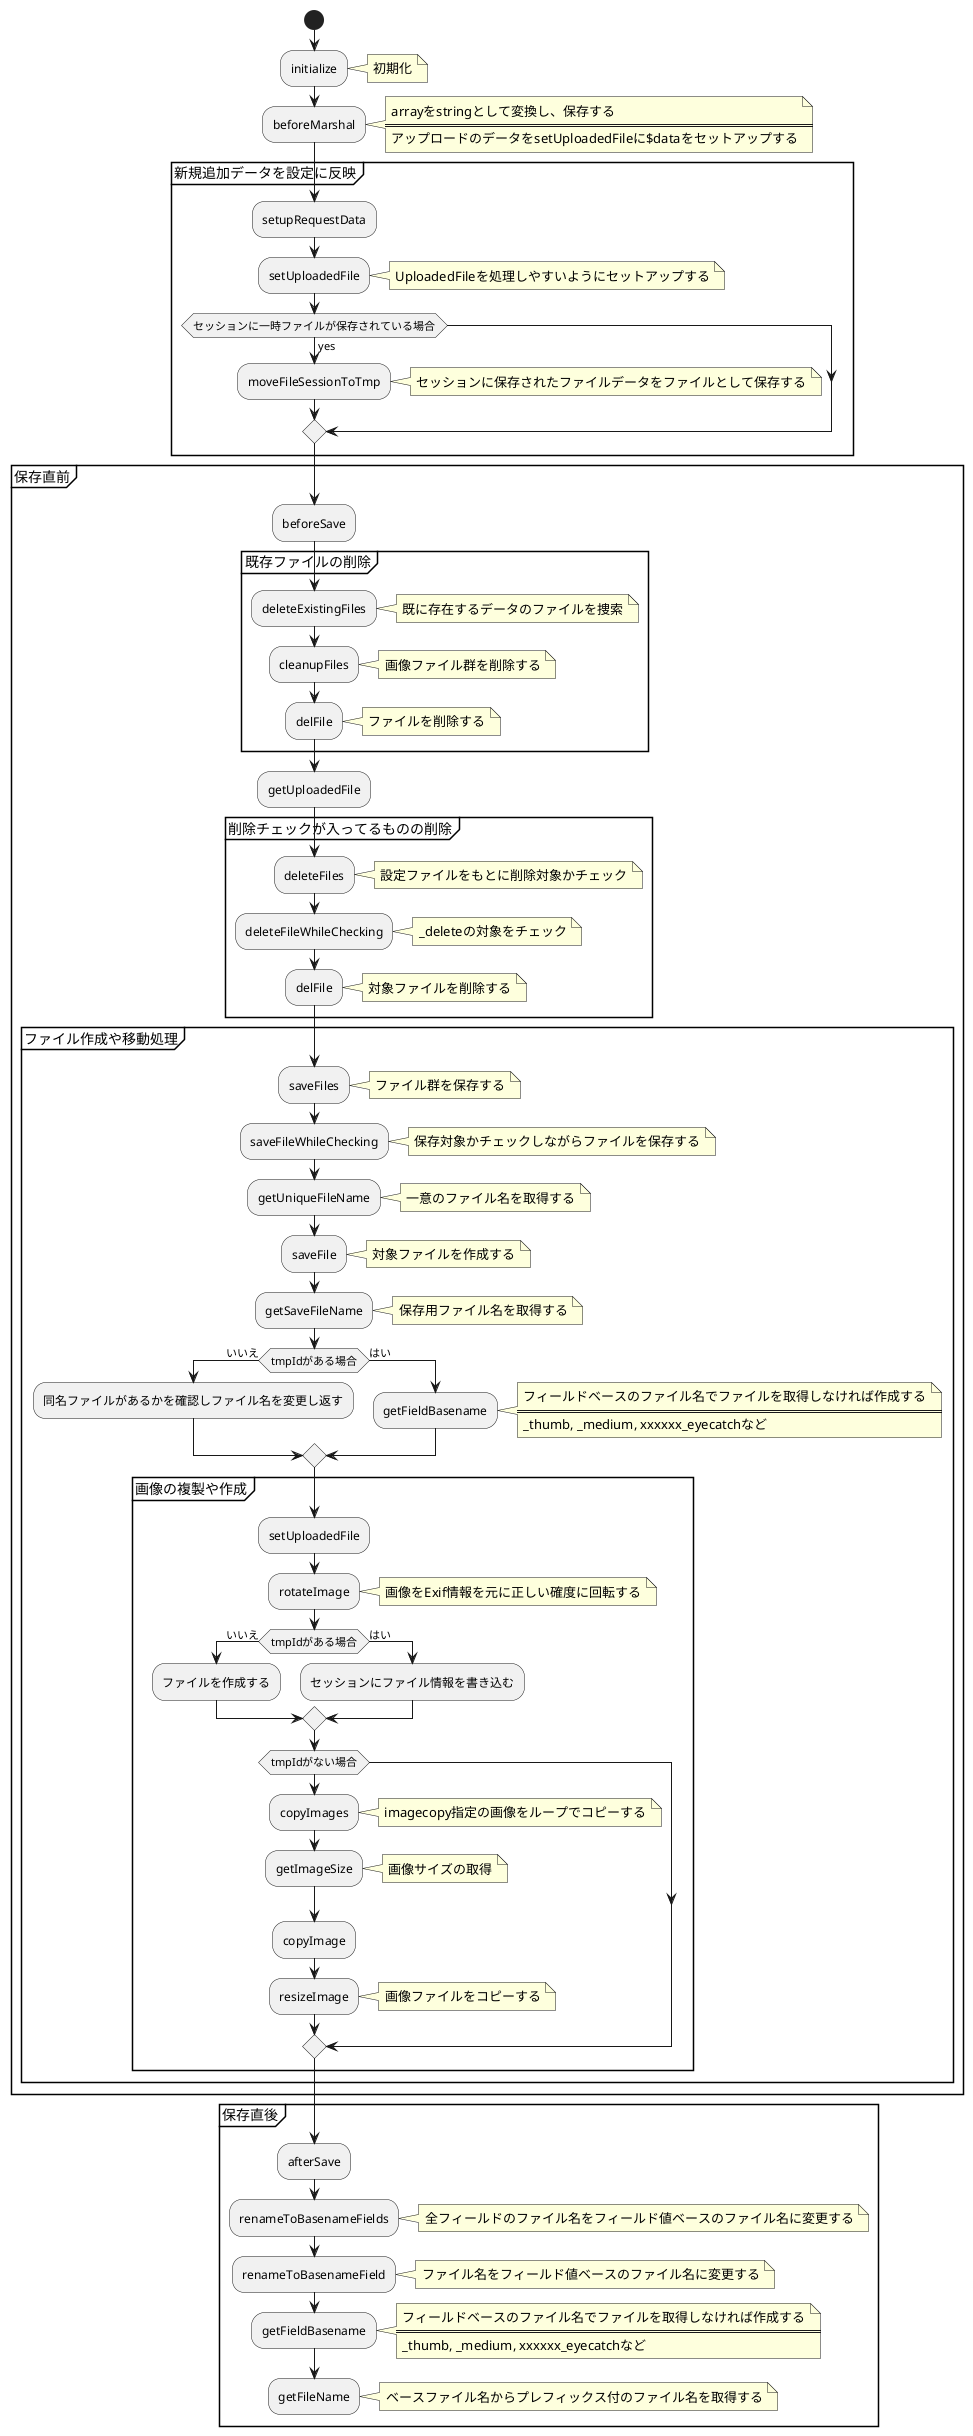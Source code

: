 @startuml

start
:initialize;
note right
    初期化
end note
:beforeMarshal;
note right
    arrayをstringとして変換し、保存する
    ====
    アップロードのデータをsetUploadedFileに$dataをセットアップする
end note
group 新規追加データを設定に反映
:setupRequestData;
:setUploadedFile;
note right
    UploadedFileを処理しやすいようにセットアップする
end note
if (セッションに一時ファイルが保存されている場合) then (yes)
    :moveFileSessionToTmp;
    note right
    セッションに保存されたファイルデータをファイルとして保存する
    end note
endif
end group
group 保存直前
:beforeSave;
group 既存ファイルの削除
:deleteExistingFiles;
note right
    既に存在するデータのファイルを捜索
end note
:cleanupFiles;
note right
    画像ファイル群を削除する
end note
:delFile;
note right
    ファイルを削除する
end note
end group
:getUploadedFile;
group 削除チェックが入ってるものの削除
:deleteFiles;
note right
    設定ファイルをもとに削除対象かチェック
end note
:deleteFileWhileChecking;
note right
    _deleteの対象をチェック
end note
:delFile;
note right
    対象ファイルを削除する
end note
end group
group ファイル作成や移動処理
:saveFiles;
note right
    ファイル群を保存する
end note
:saveFileWhileChecking;
note right
    保存対象かチェックしながらファイルを保存する
end note
:getUniqueFileName;
note right
    一意のファイル名を取得する
end note
:saveFile;
note right
    対象ファイルを作成する
end note
:getSaveFileName;
note right
    保存用ファイル名を取得する
end note
if (tmpIdがある場合) then (いいえ)
    :同名ファイルがあるかを確認しファイル名を変更し返す;
else (はい)
    :getFieldBasename;
    note right
        フィールドベースのファイル名でファイルを取得しなければ作成する
        ====
        _thumb, _medium, xxxxxx_eyecatchなど
    end note
endif
group 画像の複製や作成
:setUploadedFile;
:rotateImage;
note right
    画像をExif情報を元に正しい確度に回転する
end note
if (tmpIdがある場合) then (いいえ)
    :ファイルを作成する;
else (はい)
    :セッションにファイル情報を書き込む;
endif
if (tmpIdがない場合)
    :copyImages;
    note right
        imagecopy指定の画像をループでコピーする
    end note
    :getImageSize;
    note right
        画像サイズの取得
    end note
    :copyImage;
    :resizeImage;
    note right
        画像ファイルをコピーする
    end note
endif
end group
end group
end group
group 保存直後
:afterSave;
:renameToBasenameFields;
note right
    全フィールドのファイル名をフィールド値ベースのファイル名に変更する
end note
:renameToBasenameField;
note right
    ファイル名をフィールド値ベースのファイル名に変更する
end note
:getFieldBasename;
note right
    フィールドベースのファイル名でファイルを取得しなければ作成する
    ====
    _thumb, _medium, xxxxxx_eyecatchなど
end note
:getFileName;
    note right
        ベースファイル名からプレフィックス付のファイル名を取得する
    end note
end group
@enduml